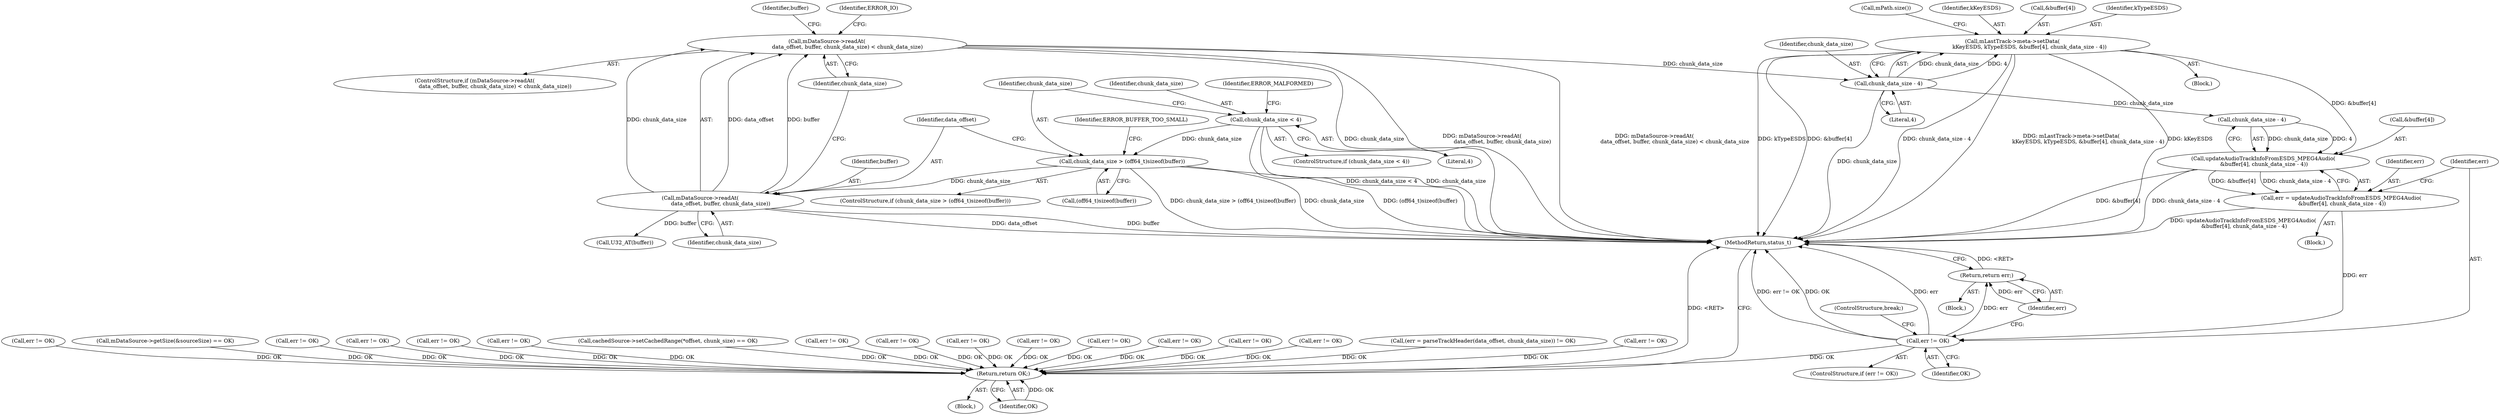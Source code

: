 digraph "0_Android_6fe85f7e15203e48df2cc3e8e1c4bc6ad49dc968@array" {
"1002090" [label="(Call,mLastTrack->meta->setData(\n                    kKeyESDS, kTypeESDS, &buffer[4], chunk_data_size - 4))"];
"1002097" [label="(Call,chunk_data_size - 4)"];
"1002073" [label="(Call,mDataSource->readAt(\n                        data_offset, buffer, chunk_data_size) < chunk_data_size)"];
"1002074" [label="(Call,mDataSource->readAt(\n                        data_offset, buffer, chunk_data_size))"];
"1002063" [label="(Call,chunk_data_size > (off64_t)sizeof(buffer))"];
"1002055" [label="(Call,chunk_data_size < 4)"];
"1002120" [label="(Call,updateAudioTrackInfoFromESDS_MPEG4Audio(\n &buffer[4], chunk_data_size - 4))"];
"1002118" [label="(Call,err = updateAudioTrackInfoFromESDS_MPEG4Audio(\n &buffer[4], chunk_data_size - 4))"];
"1002129" [label="(Call,err != OK)"];
"1002133" [label="(Return,return err;)"];
"1002925" [label="(Return,return OK;)"];
"1002073" [label="(Call,mDataSource->readAt(\n                        data_offset, buffer, chunk_data_size) < chunk_data_size)"];
"1002085" [label="(Identifier,buffer)"];
"1001772" [label="(Call,err != OK)"];
"1002057" [label="(Literal,4)"];
"1002330" [label="(Call,err != OK)"];
"1001791" [label="(Call,err != OK)"];
"1002075" [label="(Identifier,data_offset)"];
"1001610" [label="(Call,err != OK)"];
"1002121" [label="(Call,&buffer[4])"];
"1002084" [label="(Call,U32_AT(buffer))"];
"1002078" [label="(Identifier,chunk_data_size)"];
"1002125" [label="(Call,chunk_data_size - 4)"];
"1002103" [label="(Call,mPath.size())"];
"1002081" [label="(Identifier,ERROR_IO)"];
"1002099" [label="(Literal,4)"];
"1000565" [label="(Call,err != OK)"];
"1002056" [label="(Identifier,chunk_data_size)"];
"1002090" [label="(Call,mLastTrack->meta->setData(\n                    kKeyESDS, kTypeESDS, &buffer[4], chunk_data_size - 4))"];
"1002119" [label="(Identifier,err)"];
"1000394" [label="(Call,cachedSource->setCachedRange(*offset, chunk_size) == OK)"];
"1002927" [label="(MethodReturn,status_t)"];
"1002065" [label="(Call,(off64_t)sizeof(buffer))"];
"1002128" [label="(ControlStructure,if (err != OK))"];
"1002097" [label="(Call,chunk_data_size - 4)"];
"1002118" [label="(Call,err = updateAudioTrackInfoFromESDS_MPEG4Audio(\n &buffer[4], chunk_data_size - 4))"];
"1002071" [label="(Identifier,ERROR_BUFFER_TOO_SMALL)"];
"1002130" [label="(Identifier,err)"];
"1002875" [label="(Call,err != OK)"];
"1000493" [label="(Call,err != OK)"];
"1002064" [label="(Identifier,chunk_data_size)"];
"1002116" [label="(Block,)"];
"1002055" [label="(Call,chunk_data_size < 4)"];
"1002120" [label="(Call,updateAudioTrackInfoFromESDS_MPEG4Audio(\n &buffer[4], chunk_data_size - 4))"];
"1001992" [label="(Call,err != OK)"];
"1002133" [label="(Return,return err;)"];
"1002091" [label="(Identifier,kKeyESDS)"];
"1002135" [label="(ControlStructure,break;)"];
"1002062" [label="(ControlStructure,if (chunk_data_size > (off64_t)sizeof(buffer)))"];
"1001954" [label="(Call,err != OK)"];
"1002054" [label="(ControlStructure,if (chunk_data_size < 4))"];
"1002060" [label="(Identifier,ERROR_MALFORMED)"];
"1002129" [label="(Call,err != OK)"];
"1002049" [label="(Block,)"];
"1001824" [label="(Call,err != OK)"];
"1001475" [label="(Call,err != OK)"];
"1002074" [label="(Call,mDataSource->readAt(\n                        data_offset, buffer, chunk_data_size))"];
"1002134" [label="(Identifier,err)"];
"1000988" [label="(Call,(err = parseTrackHeader(data_offset, chunk_data_size)) != OK)"];
"1002077" [label="(Identifier,chunk_data_size)"];
"1001973" [label="(Call,err != OK)"];
"1002076" [label="(Identifier,buffer)"];
"1000106" [label="(Block,)"];
"1002926" [label="(Identifier,OK)"];
"1002063" [label="(Call,chunk_data_size > (off64_t)sizeof(buffer))"];
"1002093" [label="(Call,&buffer[4])"];
"1002098" [label="(Identifier,chunk_data_size)"];
"1002092" [label="(Identifier,kTypeESDS)"];
"1002131" [label="(Identifier,OK)"];
"1002925" [label="(Return,return OK;)"];
"1002132" [label="(Block,)"];
"1002295" [label="(Call,err != OK)"];
"1000191" [label="(Call,mDataSource->getSize(&sourceSize) == OK)"];
"1002072" [label="(ControlStructure,if (mDataSource->readAt(\n                        data_offset, buffer, chunk_data_size) < chunk_data_size))"];
"1001744" [label="(Call,err != OK)"];
"1002090" -> "1002049"  [label="AST: "];
"1002090" -> "1002097"  [label="CFG: "];
"1002091" -> "1002090"  [label="AST: "];
"1002092" -> "1002090"  [label="AST: "];
"1002093" -> "1002090"  [label="AST: "];
"1002097" -> "1002090"  [label="AST: "];
"1002103" -> "1002090"  [label="CFG: "];
"1002090" -> "1002927"  [label="DDG: chunk_data_size - 4"];
"1002090" -> "1002927"  [label="DDG: kKeyESDS"];
"1002090" -> "1002927"  [label="DDG: mLastTrack->meta->setData(\n                    kKeyESDS, kTypeESDS, &buffer[4], chunk_data_size - 4)"];
"1002090" -> "1002927"  [label="DDG: kTypeESDS"];
"1002090" -> "1002927"  [label="DDG: &buffer[4]"];
"1002097" -> "1002090"  [label="DDG: chunk_data_size"];
"1002097" -> "1002090"  [label="DDG: 4"];
"1002090" -> "1002120"  [label="DDG: &buffer[4]"];
"1002097" -> "1002099"  [label="CFG: "];
"1002098" -> "1002097"  [label="AST: "];
"1002099" -> "1002097"  [label="AST: "];
"1002097" -> "1002927"  [label="DDG: chunk_data_size"];
"1002073" -> "1002097"  [label="DDG: chunk_data_size"];
"1002097" -> "1002125"  [label="DDG: chunk_data_size"];
"1002073" -> "1002072"  [label="AST: "];
"1002073" -> "1002078"  [label="CFG: "];
"1002074" -> "1002073"  [label="AST: "];
"1002078" -> "1002073"  [label="AST: "];
"1002081" -> "1002073"  [label="CFG: "];
"1002085" -> "1002073"  [label="CFG: "];
"1002073" -> "1002927"  [label="DDG: mDataSource->readAt(\n                        data_offset, buffer, chunk_data_size) < chunk_data_size"];
"1002073" -> "1002927"  [label="DDG: chunk_data_size"];
"1002073" -> "1002927"  [label="DDG: mDataSource->readAt(\n                        data_offset, buffer, chunk_data_size)"];
"1002074" -> "1002073"  [label="DDG: data_offset"];
"1002074" -> "1002073"  [label="DDG: buffer"];
"1002074" -> "1002073"  [label="DDG: chunk_data_size"];
"1002074" -> "1002077"  [label="CFG: "];
"1002075" -> "1002074"  [label="AST: "];
"1002076" -> "1002074"  [label="AST: "];
"1002077" -> "1002074"  [label="AST: "];
"1002078" -> "1002074"  [label="CFG: "];
"1002074" -> "1002927"  [label="DDG: data_offset"];
"1002074" -> "1002927"  [label="DDG: buffer"];
"1002063" -> "1002074"  [label="DDG: chunk_data_size"];
"1002074" -> "1002084"  [label="DDG: buffer"];
"1002063" -> "1002062"  [label="AST: "];
"1002063" -> "1002065"  [label="CFG: "];
"1002064" -> "1002063"  [label="AST: "];
"1002065" -> "1002063"  [label="AST: "];
"1002071" -> "1002063"  [label="CFG: "];
"1002075" -> "1002063"  [label="CFG: "];
"1002063" -> "1002927"  [label="DDG: (off64_t)sizeof(buffer)"];
"1002063" -> "1002927"  [label="DDG: chunk_data_size > (off64_t)sizeof(buffer)"];
"1002063" -> "1002927"  [label="DDG: chunk_data_size"];
"1002055" -> "1002063"  [label="DDG: chunk_data_size"];
"1002055" -> "1002054"  [label="AST: "];
"1002055" -> "1002057"  [label="CFG: "];
"1002056" -> "1002055"  [label="AST: "];
"1002057" -> "1002055"  [label="AST: "];
"1002060" -> "1002055"  [label="CFG: "];
"1002064" -> "1002055"  [label="CFG: "];
"1002055" -> "1002927"  [label="DDG: chunk_data_size < 4"];
"1002055" -> "1002927"  [label="DDG: chunk_data_size"];
"1002120" -> "1002118"  [label="AST: "];
"1002120" -> "1002125"  [label="CFG: "];
"1002121" -> "1002120"  [label="AST: "];
"1002125" -> "1002120"  [label="AST: "];
"1002118" -> "1002120"  [label="CFG: "];
"1002120" -> "1002927"  [label="DDG: &buffer[4]"];
"1002120" -> "1002927"  [label="DDG: chunk_data_size - 4"];
"1002120" -> "1002118"  [label="DDG: &buffer[4]"];
"1002120" -> "1002118"  [label="DDG: chunk_data_size - 4"];
"1002125" -> "1002120"  [label="DDG: chunk_data_size"];
"1002125" -> "1002120"  [label="DDG: 4"];
"1002118" -> "1002116"  [label="AST: "];
"1002119" -> "1002118"  [label="AST: "];
"1002130" -> "1002118"  [label="CFG: "];
"1002118" -> "1002927"  [label="DDG: updateAudioTrackInfoFromESDS_MPEG4Audio(\n &buffer[4], chunk_data_size - 4)"];
"1002118" -> "1002129"  [label="DDG: err"];
"1002129" -> "1002128"  [label="AST: "];
"1002129" -> "1002131"  [label="CFG: "];
"1002130" -> "1002129"  [label="AST: "];
"1002131" -> "1002129"  [label="AST: "];
"1002134" -> "1002129"  [label="CFG: "];
"1002135" -> "1002129"  [label="CFG: "];
"1002129" -> "1002927"  [label="DDG: OK"];
"1002129" -> "1002927"  [label="DDG: err"];
"1002129" -> "1002927"  [label="DDG: err != OK"];
"1002129" -> "1002133"  [label="DDG: err"];
"1002129" -> "1002925"  [label="DDG: OK"];
"1002133" -> "1002132"  [label="AST: "];
"1002133" -> "1002134"  [label="CFG: "];
"1002134" -> "1002133"  [label="AST: "];
"1002927" -> "1002133"  [label="CFG: "];
"1002133" -> "1002927"  [label="DDG: <RET>"];
"1002134" -> "1002133"  [label="DDG: err"];
"1002925" -> "1000106"  [label="AST: "];
"1002925" -> "1002926"  [label="CFG: "];
"1002926" -> "1002925"  [label="AST: "];
"1002927" -> "1002925"  [label="CFG: "];
"1002925" -> "1002927"  [label="DDG: <RET>"];
"1002926" -> "1002925"  [label="DDG: OK"];
"1002295" -> "1002925"  [label="DDG: OK"];
"1000191" -> "1002925"  [label="DDG: OK"];
"1001744" -> "1002925"  [label="DDG: OK"];
"1000493" -> "1002925"  [label="DDG: OK"];
"1000565" -> "1002925"  [label="DDG: OK"];
"1001772" -> "1002925"  [label="DDG: OK"];
"1001791" -> "1002925"  [label="DDG: OK"];
"1000394" -> "1002925"  [label="DDG: OK"];
"1001973" -> "1002925"  [label="DDG: OK"];
"1002875" -> "1002925"  [label="DDG: OK"];
"1001475" -> "1002925"  [label="DDG: OK"];
"1001610" -> "1002925"  [label="DDG: OK"];
"1001992" -> "1002925"  [label="DDG: OK"];
"1001954" -> "1002925"  [label="DDG: OK"];
"1000988" -> "1002925"  [label="DDG: OK"];
"1001824" -> "1002925"  [label="DDG: OK"];
"1002330" -> "1002925"  [label="DDG: OK"];
}

